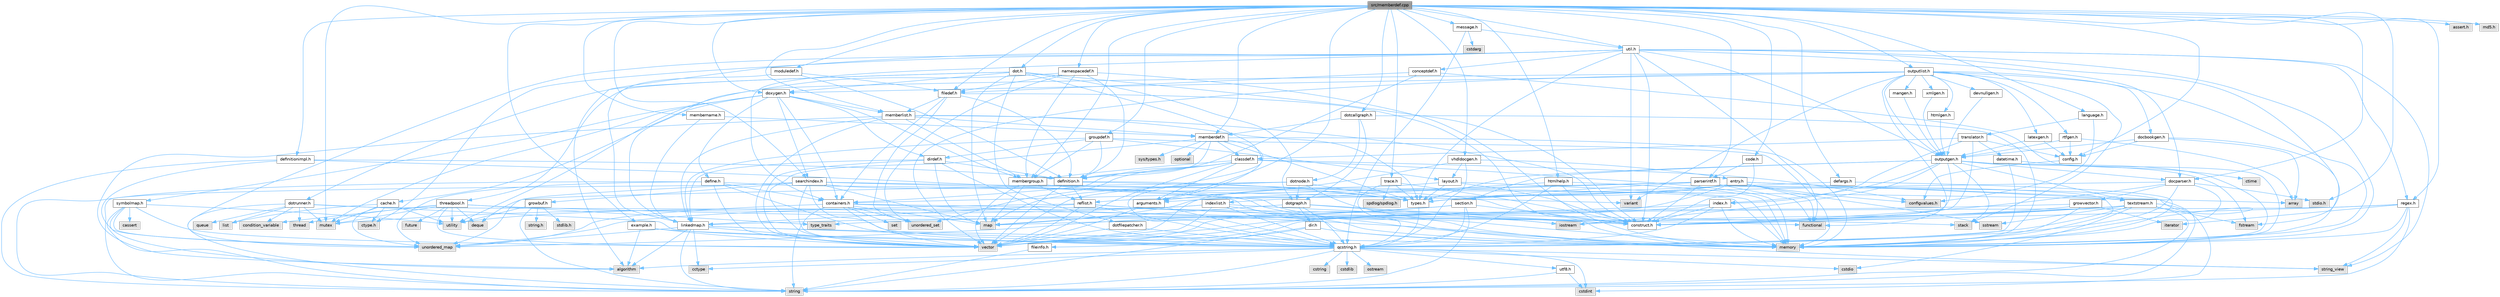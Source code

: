 digraph "src/memberdef.cpp"
{
 // INTERACTIVE_SVG=YES
 // LATEX_PDF_SIZE
  bgcolor="transparent";
  edge [fontname=Helvetica,fontsize=10,labelfontname=Helvetica,labelfontsize=10];
  node [fontname=Helvetica,fontsize=10,shape=box,height=0.2,width=0.4];
  Node1 [id="Node000001",label="src/memberdef.cpp",height=0.2,width=0.4,color="gray40", fillcolor="grey60", style="filled", fontcolor="black",tooltip=" "];
  Node1 -> Node2 [id="edge1_Node000001_Node000002",color="steelblue1",style="solid",tooltip=" "];
  Node2 [id="Node000002",label="stdio.h",height=0.2,width=0.4,color="grey60", fillcolor="#E0E0E0", style="filled",tooltip=" "];
  Node1 -> Node3 [id="edge2_Node000001_Node000003",color="steelblue1",style="solid",tooltip=" "];
  Node3 [id="Node000003",label="assert.h",height=0.2,width=0.4,color="grey60", fillcolor="#E0E0E0", style="filled",tooltip=" "];
  Node1 -> Node4 [id="edge3_Node000001_Node000004",color="steelblue1",style="solid",tooltip=" "];
  Node4 [id="Node000004",label="mutex",height=0.2,width=0.4,color="grey60", fillcolor="#E0E0E0", style="filled",tooltip=" "];
  Node1 -> Node5 [id="edge4_Node000001_Node000005",color="steelblue1",style="solid",tooltip=" "];
  Node5 [id="Node000005",label="md5.h",height=0.2,width=0.4,color="grey60", fillcolor="#E0E0E0", style="filled",tooltip=" "];
  Node1 -> Node6 [id="edge5_Node000001_Node000006",color="steelblue1",style="solid",tooltip=" "];
  Node6 [id="Node000006",label="memberdef.h",height=0.2,width=0.4,color="grey40", fillcolor="white", style="filled",URL="$d4/d46/memberdef_8h.html",tooltip=" "];
  Node6 -> Node7 [id="edge6_Node000006_Node000007",color="steelblue1",style="solid",tooltip=" "];
  Node7 [id="Node000007",label="vector",height=0.2,width=0.4,color="grey60", fillcolor="#E0E0E0", style="filled",tooltip=" "];
  Node6 -> Node8 [id="edge7_Node000006_Node000008",color="steelblue1",style="solid",tooltip=" "];
  Node8 [id="Node000008",label="memory",height=0.2,width=0.4,color="grey60", fillcolor="#E0E0E0", style="filled",tooltip=" "];
  Node6 -> Node9 [id="edge8_Node000006_Node000009",color="steelblue1",style="solid",tooltip=" "];
  Node9 [id="Node000009",label="optional",height=0.2,width=0.4,color="grey60", fillcolor="#E0E0E0", style="filled",tooltip=" "];
  Node6 -> Node10 [id="edge9_Node000006_Node000010",color="steelblue1",style="solid",tooltip=" "];
  Node10 [id="Node000010",label="sys/types.h",height=0.2,width=0.4,color="grey60", fillcolor="#E0E0E0", style="filled",tooltip=" "];
  Node6 -> Node11 [id="edge10_Node000006_Node000011",color="steelblue1",style="solid",tooltip=" "];
  Node11 [id="Node000011",label="types.h",height=0.2,width=0.4,color="grey40", fillcolor="white", style="filled",URL="$d9/d49/types_8h.html",tooltip="This file contains a number of basic enums and types."];
  Node11 -> Node12 [id="edge11_Node000011_Node000012",color="steelblue1",style="solid",tooltip=" "];
  Node12 [id="Node000012",label="qcstring.h",height=0.2,width=0.4,color="grey40", fillcolor="white", style="filled",URL="$d7/d5c/qcstring_8h.html",tooltip=" "];
  Node12 -> Node13 [id="edge12_Node000012_Node000013",color="steelblue1",style="solid",tooltip=" "];
  Node13 [id="Node000013",label="string",height=0.2,width=0.4,color="grey60", fillcolor="#E0E0E0", style="filled",tooltip=" "];
  Node12 -> Node14 [id="edge13_Node000012_Node000014",color="steelblue1",style="solid",tooltip=" "];
  Node14 [id="Node000014",label="string_view",height=0.2,width=0.4,color="grey60", fillcolor="#E0E0E0", style="filled",tooltip=" "];
  Node12 -> Node15 [id="edge14_Node000012_Node000015",color="steelblue1",style="solid",tooltip=" "];
  Node15 [id="Node000015",label="algorithm",height=0.2,width=0.4,color="grey60", fillcolor="#E0E0E0", style="filled",tooltip=" "];
  Node12 -> Node16 [id="edge15_Node000012_Node000016",color="steelblue1",style="solid",tooltip=" "];
  Node16 [id="Node000016",label="cctype",height=0.2,width=0.4,color="grey60", fillcolor="#E0E0E0", style="filled",tooltip=" "];
  Node12 -> Node17 [id="edge16_Node000012_Node000017",color="steelblue1",style="solid",tooltip=" "];
  Node17 [id="Node000017",label="cstring",height=0.2,width=0.4,color="grey60", fillcolor="#E0E0E0", style="filled",tooltip=" "];
  Node12 -> Node18 [id="edge17_Node000012_Node000018",color="steelblue1",style="solid",tooltip=" "];
  Node18 [id="Node000018",label="cstdio",height=0.2,width=0.4,color="grey60", fillcolor="#E0E0E0", style="filled",tooltip=" "];
  Node12 -> Node19 [id="edge18_Node000012_Node000019",color="steelblue1",style="solid",tooltip=" "];
  Node19 [id="Node000019",label="cstdlib",height=0.2,width=0.4,color="grey60", fillcolor="#E0E0E0", style="filled",tooltip=" "];
  Node12 -> Node20 [id="edge19_Node000012_Node000020",color="steelblue1",style="solid",tooltip=" "];
  Node20 [id="Node000020",label="cstdint",height=0.2,width=0.4,color="grey60", fillcolor="#E0E0E0", style="filled",tooltip=" "];
  Node12 -> Node21 [id="edge20_Node000012_Node000021",color="steelblue1",style="solid",tooltip=" "];
  Node21 [id="Node000021",label="ostream",height=0.2,width=0.4,color="grey60", fillcolor="#E0E0E0", style="filled",tooltip=" "];
  Node12 -> Node22 [id="edge21_Node000012_Node000022",color="steelblue1",style="solid",tooltip=" "];
  Node22 [id="Node000022",label="utf8.h",height=0.2,width=0.4,color="grey40", fillcolor="white", style="filled",URL="$db/d7c/utf8_8h.html",tooltip="Various UTF8 related helper functions."];
  Node22 -> Node20 [id="edge22_Node000022_Node000020",color="steelblue1",style="solid",tooltip=" "];
  Node22 -> Node13 [id="edge23_Node000022_Node000013",color="steelblue1",style="solid",tooltip=" "];
  Node6 -> Node23 [id="edge24_Node000006_Node000023",color="steelblue1",style="solid",tooltip=" "];
  Node23 [id="Node000023",label="definition.h",height=0.2,width=0.4,color="grey40", fillcolor="white", style="filled",URL="$df/da1/definition_8h.html",tooltip=" "];
  Node23 -> Node7 [id="edge25_Node000023_Node000007",color="steelblue1",style="solid",tooltip=" "];
  Node23 -> Node11 [id="edge26_Node000023_Node000011",color="steelblue1",style="solid",tooltip=" "];
  Node23 -> Node24 [id="edge27_Node000023_Node000024",color="steelblue1",style="solid",tooltip=" "];
  Node24 [id="Node000024",label="reflist.h",height=0.2,width=0.4,color="grey40", fillcolor="white", style="filled",URL="$d1/d02/reflist_8h.html",tooltip=" "];
  Node24 -> Node7 [id="edge28_Node000024_Node000007",color="steelblue1",style="solid",tooltip=" "];
  Node24 -> Node25 [id="edge29_Node000024_Node000025",color="steelblue1",style="solid",tooltip=" "];
  Node25 [id="Node000025",label="unordered_map",height=0.2,width=0.4,color="grey60", fillcolor="#E0E0E0", style="filled",tooltip=" "];
  Node24 -> Node8 [id="edge30_Node000024_Node000008",color="steelblue1",style="solid",tooltip=" "];
  Node24 -> Node12 [id="edge31_Node000024_Node000012",color="steelblue1",style="solid",tooltip=" "];
  Node24 -> Node26 [id="edge32_Node000024_Node000026",color="steelblue1",style="solid",tooltip=" "];
  Node26 [id="Node000026",label="linkedmap.h",height=0.2,width=0.4,color="grey40", fillcolor="white", style="filled",URL="$da/de1/linkedmap_8h.html",tooltip=" "];
  Node26 -> Node25 [id="edge33_Node000026_Node000025",color="steelblue1",style="solid",tooltip=" "];
  Node26 -> Node7 [id="edge34_Node000026_Node000007",color="steelblue1",style="solid",tooltip=" "];
  Node26 -> Node8 [id="edge35_Node000026_Node000008",color="steelblue1",style="solid",tooltip=" "];
  Node26 -> Node13 [id="edge36_Node000026_Node000013",color="steelblue1",style="solid",tooltip=" "];
  Node26 -> Node15 [id="edge37_Node000026_Node000015",color="steelblue1",style="solid",tooltip=" "];
  Node26 -> Node16 [id="edge38_Node000026_Node000016",color="steelblue1",style="solid",tooltip=" "];
  Node26 -> Node12 [id="edge39_Node000026_Node000012",color="steelblue1",style="solid",tooltip=" "];
  Node24 -> Node27 [id="edge40_Node000024_Node000027",color="steelblue1",style="solid",tooltip=" "];
  Node27 [id="Node000027",label="construct.h",height=0.2,width=0.4,color="grey40", fillcolor="white", style="filled",URL="$d7/dfc/construct_8h.html",tooltip=" "];
  Node23 -> Node27 [id="edge41_Node000023_Node000027",color="steelblue1",style="solid",tooltip=" "];
  Node6 -> Node28 [id="edge42_Node000006_Node000028",color="steelblue1",style="solid",tooltip=" "];
  Node28 [id="Node000028",label="arguments.h",height=0.2,width=0.4,color="grey40", fillcolor="white", style="filled",URL="$df/d9b/arguments_8h.html",tooltip=" "];
  Node28 -> Node7 [id="edge43_Node000028_Node000007",color="steelblue1",style="solid",tooltip=" "];
  Node28 -> Node12 [id="edge44_Node000028_Node000012",color="steelblue1",style="solid",tooltip=" "];
  Node6 -> Node29 [id="edge45_Node000006_Node000029",color="steelblue1",style="solid",tooltip=" "];
  Node29 [id="Node000029",label="classdef.h",height=0.2,width=0.4,color="grey40", fillcolor="white", style="filled",URL="$d1/da6/classdef_8h.html",tooltip=" "];
  Node29 -> Node8 [id="edge46_Node000029_Node000008",color="steelblue1",style="solid",tooltip=" "];
  Node29 -> Node7 [id="edge47_Node000029_Node000007",color="steelblue1",style="solid",tooltip=" "];
  Node29 -> Node30 [id="edge48_Node000029_Node000030",color="steelblue1",style="solid",tooltip=" "];
  Node30 [id="Node000030",label="unordered_set",height=0.2,width=0.4,color="grey60", fillcolor="#E0E0E0", style="filled",tooltip=" "];
  Node29 -> Node31 [id="edge49_Node000029_Node000031",color="steelblue1",style="solid",tooltip=" "];
  Node31 [id="Node000031",label="containers.h",height=0.2,width=0.4,color="grey40", fillcolor="white", style="filled",URL="$d5/d75/containers_8h.html",tooltip=" "];
  Node31 -> Node7 [id="edge50_Node000031_Node000007",color="steelblue1",style="solid",tooltip=" "];
  Node31 -> Node13 [id="edge51_Node000031_Node000013",color="steelblue1",style="solid",tooltip=" "];
  Node31 -> Node14 [id="edge52_Node000031_Node000014",color="steelblue1",style="solid",tooltip=" "];
  Node31 -> Node32 [id="edge53_Node000031_Node000032",color="steelblue1",style="solid",tooltip=" "];
  Node32 [id="Node000032",label="set",height=0.2,width=0.4,color="grey60", fillcolor="#E0E0E0", style="filled",tooltip=" "];
  Node31 -> Node33 [id="edge54_Node000031_Node000033",color="steelblue1",style="solid",tooltip=" "];
  Node33 [id="Node000033",label="map",height=0.2,width=0.4,color="grey60", fillcolor="#E0E0E0", style="filled",tooltip=" "];
  Node31 -> Node30 [id="edge55_Node000031_Node000030",color="steelblue1",style="solid",tooltip=" "];
  Node31 -> Node25 [id="edge56_Node000031_Node000025",color="steelblue1",style="solid",tooltip=" "];
  Node31 -> Node34 [id="edge57_Node000031_Node000034",color="steelblue1",style="solid",tooltip=" "];
  Node34 [id="Node000034",label="stack",height=0.2,width=0.4,color="grey60", fillcolor="#E0E0E0", style="filled",tooltip=" "];
  Node29 -> Node23 [id="edge58_Node000029_Node000023",color="steelblue1",style="solid",tooltip=" "];
  Node29 -> Node28 [id="edge59_Node000029_Node000028",color="steelblue1",style="solid",tooltip=" "];
  Node29 -> Node35 [id="edge60_Node000029_Node000035",color="steelblue1",style="solid",tooltip=" "];
  Node35 [id="Node000035",label="membergroup.h",height=0.2,width=0.4,color="grey40", fillcolor="white", style="filled",URL="$d9/d11/membergroup_8h.html",tooltip=" "];
  Node35 -> Node7 [id="edge61_Node000035_Node000007",color="steelblue1",style="solid",tooltip=" "];
  Node35 -> Node33 [id="edge62_Node000035_Node000033",color="steelblue1",style="solid",tooltip=" "];
  Node35 -> Node8 [id="edge63_Node000035_Node000008",color="steelblue1",style="solid",tooltip=" "];
  Node35 -> Node11 [id="edge64_Node000035_Node000011",color="steelblue1",style="solid",tooltip=" "];
  Node35 -> Node24 [id="edge65_Node000035_Node000024",color="steelblue1",style="solid",tooltip=" "];
  Node29 -> Node36 [id="edge66_Node000029_Node000036",color="steelblue1",style="solid",tooltip=" "];
  Node36 [id="Node000036",label="configvalues.h",height=0.2,width=0.4,color="grey60", fillcolor="#E0E0E0", style="filled",tooltip=" "];
  Node1 -> Node37 [id="edge67_Node000001_Node000037",color="steelblue1",style="solid",tooltip=" "];
  Node37 [id="Node000037",label="membername.h",height=0.2,width=0.4,color="grey40", fillcolor="white", style="filled",URL="$d7/dfc/membername_8h.html",tooltip=" "];
  Node37 -> Node6 [id="edge68_Node000037_Node000006",color="steelblue1",style="solid",tooltip=" "];
  Node37 -> Node26 [id="edge69_Node000037_Node000026",color="steelblue1",style="solid",tooltip=" "];
  Node1 -> Node38 [id="edge70_Node000001_Node000038",color="steelblue1",style="solid",tooltip=" "];
  Node38 [id="Node000038",label="doxygen.h",height=0.2,width=0.4,color="grey40", fillcolor="white", style="filled",URL="$d1/da1/doxygen_8h.html",tooltip=" "];
  Node38 -> Node4 [id="edge71_Node000038_Node000004",color="steelblue1",style="solid",tooltip=" "];
  Node38 -> Node31 [id="edge72_Node000038_Node000031",color="steelblue1",style="solid",tooltip=" "];
  Node38 -> Node35 [id="edge73_Node000038_Node000035",color="steelblue1",style="solid",tooltip=" "];
  Node38 -> Node39 [id="edge74_Node000038_Node000039",color="steelblue1",style="solid",tooltip=" "];
  Node39 [id="Node000039",label="dirdef.h",height=0.2,width=0.4,color="grey40", fillcolor="white", style="filled",URL="$d6/d15/dirdef_8h.html",tooltip=" "];
  Node39 -> Node7 [id="edge75_Node000039_Node000007",color="steelblue1",style="solid",tooltip=" "];
  Node39 -> Node33 [id="edge76_Node000039_Node000033",color="steelblue1",style="solid",tooltip=" "];
  Node39 -> Node12 [id="edge77_Node000039_Node000012",color="steelblue1",style="solid",tooltip=" "];
  Node39 -> Node26 [id="edge78_Node000039_Node000026",color="steelblue1",style="solid",tooltip=" "];
  Node39 -> Node23 [id="edge79_Node000039_Node000023",color="steelblue1",style="solid",tooltip=" "];
  Node38 -> Node40 [id="edge80_Node000038_Node000040",color="steelblue1",style="solid",tooltip=" "];
  Node40 [id="Node000040",label="memberlist.h",height=0.2,width=0.4,color="grey40", fillcolor="white", style="filled",URL="$dd/d78/memberlist_8h.html",tooltip=" "];
  Node40 -> Node7 [id="edge81_Node000040_Node000007",color="steelblue1",style="solid",tooltip=" "];
  Node40 -> Node15 [id="edge82_Node000040_Node000015",color="steelblue1",style="solid",tooltip=" "];
  Node40 -> Node6 [id="edge83_Node000040_Node000006",color="steelblue1",style="solid",tooltip=" "];
  Node40 -> Node26 [id="edge84_Node000040_Node000026",color="steelblue1",style="solid",tooltip=" "];
  Node40 -> Node11 [id="edge85_Node000040_Node000011",color="steelblue1",style="solid",tooltip=" "];
  Node40 -> Node35 [id="edge86_Node000040_Node000035",color="steelblue1",style="solid",tooltip=" "];
  Node40 -> Node27 [id="edge87_Node000040_Node000027",color="steelblue1",style="solid",tooltip=" "];
  Node38 -> Node41 [id="edge88_Node000038_Node000041",color="steelblue1",style="solid",tooltip=" "];
  Node41 [id="Node000041",label="define.h",height=0.2,width=0.4,color="grey40", fillcolor="white", style="filled",URL="$df/d67/define_8h.html",tooltip=" "];
  Node41 -> Node7 [id="edge89_Node000041_Node000007",color="steelblue1",style="solid",tooltip=" "];
  Node41 -> Node8 [id="edge90_Node000041_Node000008",color="steelblue1",style="solid",tooltip=" "];
  Node41 -> Node13 [id="edge91_Node000041_Node000013",color="steelblue1",style="solid",tooltip=" "];
  Node41 -> Node25 [id="edge92_Node000041_Node000025",color="steelblue1",style="solid",tooltip=" "];
  Node41 -> Node12 [id="edge93_Node000041_Node000012",color="steelblue1",style="solid",tooltip=" "];
  Node41 -> Node31 [id="edge94_Node000041_Node000031",color="steelblue1",style="solid",tooltip=" "];
  Node38 -> Node42 [id="edge95_Node000038_Node000042",color="steelblue1",style="solid",tooltip=" "];
  Node42 [id="Node000042",label="cache.h",height=0.2,width=0.4,color="grey40", fillcolor="white", style="filled",URL="$d3/d26/cache_8h.html",tooltip=" "];
  Node42 -> Node43 [id="edge96_Node000042_Node000043",color="steelblue1",style="solid",tooltip=" "];
  Node43 [id="Node000043",label="list",height=0.2,width=0.4,color="grey60", fillcolor="#E0E0E0", style="filled",tooltip=" "];
  Node42 -> Node25 [id="edge97_Node000042_Node000025",color="steelblue1",style="solid",tooltip=" "];
  Node42 -> Node4 [id="edge98_Node000042_Node000004",color="steelblue1",style="solid",tooltip=" "];
  Node42 -> Node44 [id="edge99_Node000042_Node000044",color="steelblue1",style="solid",tooltip=" "];
  Node44 [id="Node000044",label="utility",height=0.2,width=0.4,color="grey60", fillcolor="#E0E0E0", style="filled",tooltip=" "];
  Node42 -> Node45 [id="edge100_Node000042_Node000045",color="steelblue1",style="solid",tooltip=" "];
  Node45 [id="Node000045",label="ctype.h",height=0.2,width=0.4,color="grey60", fillcolor="#E0E0E0", style="filled",tooltip=" "];
  Node38 -> Node46 [id="edge101_Node000038_Node000046",color="steelblue1",style="solid",tooltip=" "];
  Node46 [id="Node000046",label="symbolmap.h",height=0.2,width=0.4,color="grey40", fillcolor="white", style="filled",URL="$d7/ddd/symbolmap_8h.html",tooltip=" "];
  Node46 -> Node15 [id="edge102_Node000046_Node000015",color="steelblue1",style="solid",tooltip=" "];
  Node46 -> Node25 [id="edge103_Node000046_Node000025",color="steelblue1",style="solid",tooltip=" "];
  Node46 -> Node7 [id="edge104_Node000046_Node000007",color="steelblue1",style="solid",tooltip=" "];
  Node46 -> Node13 [id="edge105_Node000046_Node000013",color="steelblue1",style="solid",tooltip=" "];
  Node46 -> Node44 [id="edge106_Node000046_Node000044",color="steelblue1",style="solid",tooltip=" "];
  Node46 -> Node47 [id="edge107_Node000046_Node000047",color="steelblue1",style="solid",tooltip=" "];
  Node47 [id="Node000047",label="cassert",height=0.2,width=0.4,color="grey60", fillcolor="#E0E0E0", style="filled",tooltip=" "];
  Node38 -> Node48 [id="edge108_Node000038_Node000048",color="steelblue1",style="solid",tooltip=" "];
  Node48 [id="Node000048",label="searchindex.h",height=0.2,width=0.4,color="grey40", fillcolor="white", style="filled",URL="$de/d07/searchindex_8h.html",tooltip="Web server based search engine."];
  Node48 -> Node8 [id="edge109_Node000048_Node000008",color="steelblue1",style="solid",tooltip=" "];
  Node48 -> Node7 [id="edge110_Node000048_Node000007",color="steelblue1",style="solid",tooltip=" "];
  Node48 -> Node33 [id="edge111_Node000048_Node000033",color="steelblue1",style="solid",tooltip=" "];
  Node48 -> Node25 [id="edge112_Node000048_Node000025",color="steelblue1",style="solid",tooltip=" "];
  Node48 -> Node13 [id="edge113_Node000048_Node000013",color="steelblue1",style="solid",tooltip=" "];
  Node48 -> Node49 [id="edge114_Node000048_Node000049",color="steelblue1",style="solid",tooltip=" "];
  Node49 [id="Node000049",label="array",height=0.2,width=0.4,color="grey60", fillcolor="#E0E0E0", style="filled",tooltip=" "];
  Node48 -> Node50 [id="edge115_Node000048_Node000050",color="steelblue1",style="solid",tooltip=" "];
  Node50 [id="Node000050",label="variant",height=0.2,width=0.4,color="grey60", fillcolor="#E0E0E0", style="filled",tooltip=" "];
  Node48 -> Node12 [id="edge116_Node000048_Node000012",color="steelblue1",style="solid",tooltip=" "];
  Node48 -> Node51 [id="edge117_Node000048_Node000051",color="steelblue1",style="solid",tooltip=" "];
  Node51 [id="Node000051",label="growbuf.h",height=0.2,width=0.4,color="grey40", fillcolor="white", style="filled",URL="$dd/d72/growbuf_8h.html",tooltip=" "];
  Node51 -> Node44 [id="edge118_Node000051_Node000044",color="steelblue1",style="solid",tooltip=" "];
  Node51 -> Node52 [id="edge119_Node000051_Node000052",color="steelblue1",style="solid",tooltip=" "];
  Node52 [id="Node000052",label="stdlib.h",height=0.2,width=0.4,color="grey60", fillcolor="#E0E0E0", style="filled",tooltip=" "];
  Node51 -> Node53 [id="edge120_Node000051_Node000053",color="steelblue1",style="solid",tooltip=" "];
  Node53 [id="Node000053",label="string.h",height=0.2,width=0.4,color="grey60", fillcolor="#E0E0E0", style="filled",tooltip=" "];
  Node51 -> Node13 [id="edge121_Node000051_Node000013",color="steelblue1",style="solid",tooltip=" "];
  Node1 -> Node54 [id="edge122_Node000001_Node000054",color="steelblue1",style="solid",tooltip=" "];
  Node54 [id="Node000054",label="util.h",height=0.2,width=0.4,color="grey40", fillcolor="white", style="filled",URL="$d8/d3c/util_8h.html",tooltip="A bunch of utility functions."];
  Node54 -> Node8 [id="edge123_Node000054_Node000008",color="steelblue1",style="solid",tooltip=" "];
  Node54 -> Node25 [id="edge124_Node000054_Node000025",color="steelblue1",style="solid",tooltip=" "];
  Node54 -> Node15 [id="edge125_Node000054_Node000015",color="steelblue1",style="solid",tooltip=" "];
  Node54 -> Node55 [id="edge126_Node000054_Node000055",color="steelblue1",style="solid",tooltip=" "];
  Node55 [id="Node000055",label="functional",height=0.2,width=0.4,color="grey60", fillcolor="#E0E0E0", style="filled",tooltip=" "];
  Node54 -> Node56 [id="edge127_Node000054_Node000056",color="steelblue1",style="solid",tooltip=" "];
  Node56 [id="Node000056",label="fstream",height=0.2,width=0.4,color="grey60", fillcolor="#E0E0E0", style="filled",tooltip=" "];
  Node54 -> Node50 [id="edge128_Node000054_Node000050",color="steelblue1",style="solid",tooltip=" "];
  Node54 -> Node14 [id="edge129_Node000054_Node000014",color="steelblue1",style="solid",tooltip=" "];
  Node54 -> Node45 [id="edge130_Node000054_Node000045",color="steelblue1",style="solid",tooltip=" "];
  Node54 -> Node11 [id="edge131_Node000054_Node000011",color="steelblue1",style="solid",tooltip=" "];
  Node54 -> Node57 [id="edge132_Node000054_Node000057",color="steelblue1",style="solid",tooltip=" "];
  Node57 [id="Node000057",label="docparser.h",height=0.2,width=0.4,color="grey40", fillcolor="white", style="filled",URL="$de/d9c/docparser_8h.html",tooltip=" "];
  Node57 -> Node2 [id="edge133_Node000057_Node000002",color="steelblue1",style="solid",tooltip=" "];
  Node57 -> Node8 [id="edge134_Node000057_Node000008",color="steelblue1",style="solid",tooltip=" "];
  Node57 -> Node12 [id="edge135_Node000057_Node000012",color="steelblue1",style="solid",tooltip=" "];
  Node57 -> Node58 [id="edge136_Node000057_Node000058",color="steelblue1",style="solid",tooltip=" "];
  Node58 [id="Node000058",label="growvector.h",height=0.2,width=0.4,color="grey40", fillcolor="white", style="filled",URL="$d7/d50/growvector_8h.html",tooltip=" "];
  Node58 -> Node7 [id="edge137_Node000058_Node000007",color="steelblue1",style="solid",tooltip=" "];
  Node58 -> Node8 [id="edge138_Node000058_Node000008",color="steelblue1",style="solid",tooltip=" "];
  Node58 -> Node59 [id="edge139_Node000058_Node000059",color="steelblue1",style="solid",tooltip=" "];
  Node59 [id="Node000059",label="iterator",height=0.2,width=0.4,color="grey60", fillcolor="#E0E0E0", style="filled",tooltip=" "];
  Node58 -> Node27 [id="edge140_Node000058_Node000027",color="steelblue1",style="solid",tooltip=" "];
  Node57 -> Node27 [id="edge141_Node000057_Node000027",color="steelblue1",style="solid",tooltip=" "];
  Node57 -> Node11 [id="edge142_Node000057_Node000011",color="steelblue1",style="solid",tooltip=" "];
  Node54 -> Node31 [id="edge143_Node000054_Node000031",color="steelblue1",style="solid",tooltip=" "];
  Node54 -> Node60 [id="edge144_Node000054_Node000060",color="steelblue1",style="solid",tooltip=" "];
  Node60 [id="Node000060",label="outputgen.h",height=0.2,width=0.4,color="grey40", fillcolor="white", style="filled",URL="$df/d06/outputgen_8h.html",tooltip=" "];
  Node60 -> Node8 [id="edge145_Node000060_Node000008",color="steelblue1",style="solid",tooltip=" "];
  Node60 -> Node34 [id="edge146_Node000060_Node000034",color="steelblue1",style="solid",tooltip=" "];
  Node60 -> Node61 [id="edge147_Node000060_Node000061",color="steelblue1",style="solid",tooltip=" "];
  Node61 [id="Node000061",label="iostream",height=0.2,width=0.4,color="grey60", fillcolor="#E0E0E0", style="filled",tooltip=" "];
  Node60 -> Node56 [id="edge148_Node000060_Node000056",color="steelblue1",style="solid",tooltip=" "];
  Node60 -> Node11 [id="edge149_Node000060_Node000011",color="steelblue1",style="solid",tooltip=" "];
  Node60 -> Node62 [id="edge150_Node000060_Node000062",color="steelblue1",style="solid",tooltip=" "];
  Node62 [id="Node000062",label="index.h",height=0.2,width=0.4,color="grey40", fillcolor="white", style="filled",URL="$d1/db5/index_8h.html",tooltip=" "];
  Node62 -> Node8 [id="edge151_Node000062_Node000008",color="steelblue1",style="solid",tooltip=" "];
  Node62 -> Node7 [id="edge152_Node000062_Node000007",color="steelblue1",style="solid",tooltip=" "];
  Node62 -> Node33 [id="edge153_Node000062_Node000033",color="steelblue1",style="solid",tooltip=" "];
  Node62 -> Node12 [id="edge154_Node000062_Node000012",color="steelblue1",style="solid",tooltip=" "];
  Node62 -> Node27 [id="edge155_Node000062_Node000027",color="steelblue1",style="solid",tooltip=" "];
  Node60 -> Node63 [id="edge156_Node000060_Node000063",color="steelblue1",style="solid",tooltip=" "];
  Node63 [id="Node000063",label="section.h",height=0.2,width=0.4,color="grey40", fillcolor="white", style="filled",URL="$d1/d2a/section_8h.html",tooltip=" "];
  Node63 -> Node13 [id="edge157_Node000063_Node000013",color="steelblue1",style="solid",tooltip=" "];
  Node63 -> Node25 [id="edge158_Node000063_Node000025",color="steelblue1",style="solid",tooltip=" "];
  Node63 -> Node12 [id="edge159_Node000063_Node000012",color="steelblue1",style="solid",tooltip=" "];
  Node63 -> Node26 [id="edge160_Node000063_Node000026",color="steelblue1",style="solid",tooltip=" "];
  Node63 -> Node27 [id="edge161_Node000063_Node000027",color="steelblue1",style="solid",tooltip=" "];
  Node60 -> Node64 [id="edge162_Node000060_Node000064",color="steelblue1",style="solid",tooltip=" "];
  Node64 [id="Node000064",label="textstream.h",height=0.2,width=0.4,color="grey40", fillcolor="white", style="filled",URL="$d4/d7d/textstream_8h.html",tooltip=" "];
  Node64 -> Node13 [id="edge163_Node000064_Node000013",color="steelblue1",style="solid",tooltip=" "];
  Node64 -> Node61 [id="edge164_Node000064_Node000061",color="steelblue1",style="solid",tooltip=" "];
  Node64 -> Node65 [id="edge165_Node000064_Node000065",color="steelblue1",style="solid",tooltip=" "];
  Node65 [id="Node000065",label="sstream",height=0.2,width=0.4,color="grey60", fillcolor="#E0E0E0", style="filled",tooltip=" "];
  Node64 -> Node20 [id="edge166_Node000064_Node000020",color="steelblue1",style="solid",tooltip=" "];
  Node64 -> Node18 [id="edge167_Node000064_Node000018",color="steelblue1",style="solid",tooltip=" "];
  Node64 -> Node56 [id="edge168_Node000064_Node000056",color="steelblue1",style="solid",tooltip=" "];
  Node64 -> Node66 [id="edge169_Node000064_Node000066",color="steelblue1",style="solid",tooltip=" "];
  Node66 [id="Node000066",label="type_traits",height=0.2,width=0.4,color="grey60", fillcolor="#E0E0E0", style="filled",tooltip=" "];
  Node64 -> Node12 [id="edge170_Node000064_Node000012",color="steelblue1",style="solid",tooltip=" "];
  Node64 -> Node27 [id="edge171_Node000064_Node000027",color="steelblue1",style="solid",tooltip=" "];
  Node60 -> Node57 [id="edge172_Node000060_Node000057",color="steelblue1",style="solid",tooltip=" "];
  Node60 -> Node27 [id="edge173_Node000060_Node000027",color="steelblue1",style="solid",tooltip=" "];
  Node54 -> Node67 [id="edge174_Node000054_Node000067",color="steelblue1",style="solid",tooltip=" "];
  Node67 [id="Node000067",label="regex.h",height=0.2,width=0.4,color="grey40", fillcolor="white", style="filled",URL="$d1/d21/regex_8h.html",tooltip=" "];
  Node67 -> Node8 [id="edge175_Node000067_Node000008",color="steelblue1",style="solid",tooltip=" "];
  Node67 -> Node13 [id="edge176_Node000067_Node000013",color="steelblue1",style="solid",tooltip=" "];
  Node67 -> Node14 [id="edge177_Node000067_Node000014",color="steelblue1",style="solid",tooltip=" "];
  Node67 -> Node7 [id="edge178_Node000067_Node000007",color="steelblue1",style="solid",tooltip=" "];
  Node67 -> Node59 [id="edge179_Node000067_Node000059",color="steelblue1",style="solid",tooltip=" "];
  Node67 -> Node27 [id="edge180_Node000067_Node000027",color="steelblue1",style="solid",tooltip=" "];
  Node54 -> Node68 [id="edge181_Node000054_Node000068",color="steelblue1",style="solid",tooltip=" "];
  Node68 [id="Node000068",label="conceptdef.h",height=0.2,width=0.4,color="grey40", fillcolor="white", style="filled",URL="$da/df1/conceptdef_8h.html",tooltip=" "];
  Node68 -> Node8 [id="edge182_Node000068_Node000008",color="steelblue1",style="solid",tooltip=" "];
  Node68 -> Node23 [id="edge183_Node000068_Node000023",color="steelblue1",style="solid",tooltip=" "];
  Node68 -> Node69 [id="edge184_Node000068_Node000069",color="steelblue1",style="solid",tooltip=" "];
  Node69 [id="Node000069",label="filedef.h",height=0.2,width=0.4,color="grey40", fillcolor="white", style="filled",URL="$d4/d3a/filedef_8h.html",tooltip=" "];
  Node69 -> Node8 [id="edge185_Node000069_Node000008",color="steelblue1",style="solid",tooltip=" "];
  Node69 -> Node30 [id="edge186_Node000069_Node000030",color="steelblue1",style="solid",tooltip=" "];
  Node69 -> Node23 [id="edge187_Node000069_Node000023",color="steelblue1",style="solid",tooltip=" "];
  Node69 -> Node40 [id="edge188_Node000069_Node000040",color="steelblue1",style="solid",tooltip=" "];
  Node69 -> Node31 [id="edge189_Node000069_Node000031",color="steelblue1",style="solid",tooltip=" "];
  Node54 -> Node27 [id="edge190_Node000054_Node000027",color="steelblue1",style="solid",tooltip=" "];
  Node1 -> Node70 [id="edge191_Node000001_Node000070",color="steelblue1",style="solid",tooltip=" "];
  Node70 [id="Node000070",label="code.h",height=0.2,width=0.4,color="grey40", fillcolor="white", style="filled",URL="$dd/dd8/code_8h.html",tooltip=" "];
  Node70 -> Node71 [id="edge192_Node000070_Node000071",color="steelblue1",style="solid",tooltip=" "];
  Node71 [id="Node000071",label="parserintf.h",height=0.2,width=0.4,color="grey40", fillcolor="white", style="filled",URL="$da/d55/parserintf_8h.html",tooltip=" "];
  Node71 -> Node55 [id="edge193_Node000071_Node000055",color="steelblue1",style="solid",tooltip=" "];
  Node71 -> Node8 [id="edge194_Node000071_Node000008",color="steelblue1",style="solid",tooltip=" "];
  Node71 -> Node33 [id="edge195_Node000071_Node000033",color="steelblue1",style="solid",tooltip=" "];
  Node71 -> Node13 [id="edge196_Node000071_Node000013",color="steelblue1",style="solid",tooltip=" "];
  Node71 -> Node11 [id="edge197_Node000071_Node000011",color="steelblue1",style="solid",tooltip=" "];
  Node71 -> Node31 [id="edge198_Node000071_Node000031",color="steelblue1",style="solid",tooltip=" "];
  Node71 -> Node27 [id="edge199_Node000071_Node000027",color="steelblue1",style="solid",tooltip=" "];
  Node70 -> Node27 [id="edge200_Node000070_Node000027",color="steelblue1",style="solid",tooltip=" "];
  Node1 -> Node72 [id="edge201_Node000001_Node000072",color="steelblue1",style="solid",tooltip=" "];
  Node72 [id="Node000072",label="message.h",height=0.2,width=0.4,color="grey40", fillcolor="white", style="filled",URL="$d2/d0d/message_8h.html",tooltip=" "];
  Node72 -> Node73 [id="edge202_Node000072_Node000073",color="steelblue1",style="solid",tooltip=" "];
  Node73 [id="Node000073",label="cstdarg",height=0.2,width=0.4,color="grey60", fillcolor="#E0E0E0", style="filled",tooltip=" "];
  Node72 -> Node12 [id="edge203_Node000072_Node000012",color="steelblue1",style="solid",tooltip=" "];
  Node72 -> Node54 [id="edge204_Node000072_Node000054",color="steelblue1",style="solid",tooltip=" "];
  Node1 -> Node74 [id="edge205_Node000001_Node000074",color="steelblue1",style="solid",tooltip=" "];
  Node74 [id="Node000074",label="htmlhelp.h",height=0.2,width=0.4,color="grey40", fillcolor="white", style="filled",URL="$d8/dc3/htmlhelp_8h.html",tooltip=" "];
  Node74 -> Node8 [id="edge206_Node000074_Node000008",color="steelblue1",style="solid",tooltip=" "];
  Node74 -> Node12 [id="edge207_Node000074_Node000012",color="steelblue1",style="solid",tooltip=" "];
  Node74 -> Node27 [id="edge208_Node000074_Node000027",color="steelblue1",style="solid",tooltip=" "];
  Node74 -> Node75 [id="edge209_Node000074_Node000075",color="steelblue1",style="solid",tooltip=" "];
  Node75 [id="Node000075",label="indexlist.h",height=0.2,width=0.4,color="grey40", fillcolor="white", style="filled",URL="$d5/d61/indexlist_8h.html",tooltip=" "];
  Node75 -> Node44 [id="edge210_Node000075_Node000044",color="steelblue1",style="solid",tooltip=" "];
  Node75 -> Node7 [id="edge211_Node000075_Node000007",color="steelblue1",style="solid",tooltip=" "];
  Node75 -> Node8 [id="edge212_Node000075_Node000008",color="steelblue1",style="solid",tooltip=" "];
  Node75 -> Node4 [id="edge213_Node000075_Node000004",color="steelblue1",style="solid",tooltip=" "];
  Node75 -> Node12 [id="edge214_Node000075_Node000012",color="steelblue1",style="solid",tooltip=" "];
  Node75 -> Node27 [id="edge215_Node000075_Node000027",color="steelblue1",style="solid",tooltip=" "];
  Node1 -> Node76 [id="edge216_Node000001_Node000076",color="steelblue1",style="solid",tooltip=" "];
  Node76 [id="Node000076",label="language.h",height=0.2,width=0.4,color="grey40", fillcolor="white", style="filled",URL="$d8/dce/language_8h.html",tooltip=" "];
  Node76 -> Node77 [id="edge217_Node000076_Node000077",color="steelblue1",style="solid",tooltip=" "];
  Node77 [id="Node000077",label="translator.h",height=0.2,width=0.4,color="grey40", fillcolor="white", style="filled",URL="$d9/df1/translator_8h.html",tooltip=" "];
  Node77 -> Node29 [id="edge218_Node000077_Node000029",color="steelblue1",style="solid",tooltip=" "];
  Node77 -> Node78 [id="edge219_Node000077_Node000078",color="steelblue1",style="solid",tooltip=" "];
  Node78 [id="Node000078",label="config.h",height=0.2,width=0.4,color="grey40", fillcolor="white", style="filled",URL="$db/d16/config_8h.html",tooltip=" "];
  Node78 -> Node36 [id="edge220_Node000078_Node000036",color="steelblue1",style="solid",tooltip=" "];
  Node77 -> Node79 [id="edge221_Node000077_Node000079",color="steelblue1",style="solid",tooltip=" "];
  Node79 [id="Node000079",label="datetime.h",height=0.2,width=0.4,color="grey40", fillcolor="white", style="filled",URL="$de/d1b/datetime_8h.html",tooltip=" "];
  Node79 -> Node80 [id="edge222_Node000079_Node000080",color="steelblue1",style="solid",tooltip=" "];
  Node80 [id="Node000080",label="ctime",height=0.2,width=0.4,color="grey60", fillcolor="#E0E0E0", style="filled",tooltip=" "];
  Node79 -> Node12 [id="edge223_Node000079_Node000012",color="steelblue1",style="solid",tooltip=" "];
  Node77 -> Node62 [id="edge224_Node000077_Node000062",color="steelblue1",style="solid",tooltip=" "];
  Node77 -> Node27 [id="edge225_Node000077_Node000027",color="steelblue1",style="solid",tooltip=" "];
  Node76 -> Node36 [id="edge226_Node000076_Node000036",color="steelblue1",style="solid",tooltip=" "];
  Node1 -> Node81 [id="edge227_Node000001_Node000081",color="steelblue1",style="solid",tooltip=" "];
  Node81 [id="Node000081",label="outputlist.h",height=0.2,width=0.4,color="grey40", fillcolor="white", style="filled",URL="$d2/db9/outputlist_8h.html",tooltip=" "];
  Node81 -> Node44 [id="edge228_Node000081_Node000044",color="steelblue1",style="solid",tooltip=" "];
  Node81 -> Node7 [id="edge229_Node000081_Node000007",color="steelblue1",style="solid",tooltip=" "];
  Node81 -> Node8 [id="edge230_Node000081_Node000008",color="steelblue1",style="solid",tooltip=" "];
  Node81 -> Node50 [id="edge231_Node000081_Node000050",color="steelblue1",style="solid",tooltip=" "];
  Node81 -> Node34 [id="edge232_Node000081_Node000034",color="steelblue1",style="solid",tooltip=" "];
  Node81 -> Node55 [id="edge233_Node000081_Node000055",color="steelblue1",style="solid",tooltip=" "];
  Node81 -> Node60 [id="edge234_Node000081_Node000060",color="steelblue1",style="solid",tooltip=" "];
  Node81 -> Node38 [id="edge235_Node000081_Node000038",color="steelblue1",style="solid",tooltip=" "];
  Node81 -> Node82 [id="edge236_Node000081_Node000082",color="steelblue1",style="solid",tooltip=" "];
  Node82 [id="Node000082",label="htmlgen.h",height=0.2,width=0.4,color="grey40", fillcolor="white", style="filled",URL="$d8/d56/htmlgen_8h.html",tooltip=" "];
  Node82 -> Node60 [id="edge237_Node000082_Node000060",color="steelblue1",style="solid",tooltip=" "];
  Node81 -> Node83 [id="edge238_Node000081_Node000083",color="steelblue1",style="solid",tooltip=" "];
  Node83 [id="Node000083",label="latexgen.h",height=0.2,width=0.4,color="grey40", fillcolor="white", style="filled",URL="$d6/d9c/latexgen_8h.html",tooltip=" "];
  Node83 -> Node78 [id="edge239_Node000083_Node000078",color="steelblue1",style="solid",tooltip=" "];
  Node83 -> Node60 [id="edge240_Node000083_Node000060",color="steelblue1",style="solid",tooltip=" "];
  Node81 -> Node84 [id="edge241_Node000081_Node000084",color="steelblue1",style="solid",tooltip=" "];
  Node84 [id="Node000084",label="rtfgen.h",height=0.2,width=0.4,color="grey40", fillcolor="white", style="filled",URL="$d4/daa/rtfgen_8h.html",tooltip=" "];
  Node84 -> Node49 [id="edge242_Node000084_Node000049",color="steelblue1",style="solid",tooltip=" "];
  Node84 -> Node78 [id="edge243_Node000084_Node000078",color="steelblue1",style="solid",tooltip=" "];
  Node84 -> Node60 [id="edge244_Node000084_Node000060",color="steelblue1",style="solid",tooltip=" "];
  Node81 -> Node85 [id="edge245_Node000081_Node000085",color="steelblue1",style="solid",tooltip=" "];
  Node85 [id="Node000085",label="mangen.h",height=0.2,width=0.4,color="grey40", fillcolor="white", style="filled",URL="$da/dc0/mangen_8h.html",tooltip=" "];
  Node85 -> Node60 [id="edge246_Node000085_Node000060",color="steelblue1",style="solid",tooltip=" "];
  Node81 -> Node86 [id="edge247_Node000081_Node000086",color="steelblue1",style="solid",tooltip=" "];
  Node86 [id="Node000086",label="docbookgen.h",height=0.2,width=0.4,color="grey40", fillcolor="white", style="filled",URL="$de/dea/docbookgen_8h.html",tooltip=" "];
  Node86 -> Node8 [id="edge248_Node000086_Node000008",color="steelblue1",style="solid",tooltip=" "];
  Node86 -> Node49 [id="edge249_Node000086_Node000049",color="steelblue1",style="solid",tooltip=" "];
  Node86 -> Node78 [id="edge250_Node000086_Node000078",color="steelblue1",style="solid",tooltip=" "];
  Node86 -> Node60 [id="edge251_Node000086_Node000060",color="steelblue1",style="solid",tooltip=" "];
  Node81 -> Node87 [id="edge252_Node000081_Node000087",color="steelblue1",style="solid",tooltip=" "];
  Node87 [id="Node000087",label="xmlgen.h",height=0.2,width=0.4,color="grey40", fillcolor="white", style="filled",URL="$d9/d67/xmlgen_8h.html",tooltip=" "];
  Node87 -> Node60 [id="edge253_Node000087_Node000060",color="steelblue1",style="solid",tooltip=" "];
  Node81 -> Node88 [id="edge254_Node000081_Node000088",color="steelblue1",style="solid",tooltip=" "];
  Node88 [id="Node000088",label="devnullgen.h",height=0.2,width=0.4,color="grey40", fillcolor="white", style="filled",URL="$d8/de5/devnullgen_8h.html",tooltip=" "];
  Node88 -> Node60 [id="edge255_Node000088_Node000060",color="steelblue1",style="solid",tooltip=" "];
  Node1 -> Node89 [id="edge256_Node000001_Node000089",color="steelblue1",style="solid",tooltip=" "];
  Node89 [id="Node000089",label="example.h",height=0.2,width=0.4,color="grey40", fillcolor="white", style="filled",URL="$df/d24/example_8h.html",tooltip=" "];
  Node89 -> Node15 [id="edge257_Node000089_Node000015",color="steelblue1",style="solid",tooltip=" "];
  Node89 -> Node7 [id="edge258_Node000089_Node000007",color="steelblue1",style="solid",tooltip=" "];
  Node89 -> Node12 [id="edge259_Node000089_Node000012",color="steelblue1",style="solid",tooltip=" "];
  Node1 -> Node35 [id="edge260_Node000001_Node000035",color="steelblue1",style="solid",tooltip=" "];
  Node1 -> Node90 [id="edge261_Node000001_Node000090",color="steelblue1",style="solid",tooltip=" "];
  Node90 [id="Node000090",label="groupdef.h",height=0.2,width=0.4,color="grey40", fillcolor="white", style="filled",URL="$d1/de6/groupdef_8h.html",tooltip=" "];
  Node90 -> Node8 [id="edge262_Node000090_Node000008",color="steelblue1",style="solid",tooltip=" "];
  Node90 -> Node23 [id="edge263_Node000090_Node000023",color="steelblue1",style="solid",tooltip=" "];
  Node90 -> Node39 [id="edge264_Node000090_Node000039",color="steelblue1",style="solid",tooltip=" "];
  Node90 -> Node91 [id="edge265_Node000090_Node000091",color="steelblue1",style="solid",tooltip=" "];
  Node91 [id="Node000091",label="layout.h",height=0.2,width=0.4,color="grey40", fillcolor="white", style="filled",URL="$db/d51/layout_8h.html",tooltip=" "];
  Node91 -> Node8 [id="edge266_Node000091_Node000008",color="steelblue1",style="solid",tooltip=" "];
  Node91 -> Node7 [id="edge267_Node000091_Node000007",color="steelblue1",style="solid",tooltip=" "];
  Node91 -> Node11 [id="edge268_Node000091_Node000011",color="steelblue1",style="solid",tooltip=" "];
  Node91 -> Node27 [id="edge269_Node000091_Node000027",color="steelblue1",style="solid",tooltip=" "];
  Node90 -> Node35 [id="edge270_Node000090_Node000035",color="steelblue1",style="solid",tooltip=" "];
  Node90 -> Node26 [id="edge271_Node000090_Node000026",color="steelblue1",style="solid",tooltip=" "];
  Node1 -> Node92 [id="edge272_Node000001_Node000092",color="steelblue1",style="solid",tooltip=" "];
  Node92 [id="Node000092",label="defargs.h",height=0.2,width=0.4,color="grey40", fillcolor="white", style="filled",URL="$d8/d65/defargs_8h.html",tooltip=" "];
  Node92 -> Node11 [id="edge273_Node000092_Node000011",color="steelblue1",style="solid",tooltip=" "];
  Node92 -> Node8 [id="edge274_Node000092_Node000008",color="steelblue1",style="solid",tooltip=" "];
  Node1 -> Node57 [id="edge275_Node000001_Node000057",color="steelblue1",style="solid",tooltip=" "];
  Node1 -> Node93 [id="edge276_Node000001_Node000093",color="steelblue1",style="solid",tooltip=" "];
  Node93 [id="Node000093",label="dot.h",height=0.2,width=0.4,color="grey40", fillcolor="white", style="filled",URL="$d6/d4a/dot_8h.html",tooltip=" "];
  Node93 -> Node33 [id="edge277_Node000093_Node000033",color="steelblue1",style="solid",tooltip=" "];
  Node93 -> Node94 [id="edge278_Node000093_Node000094",color="steelblue1",style="solid",tooltip=" "];
  Node94 [id="Node000094",label="threadpool.h",height=0.2,width=0.4,color="grey40", fillcolor="white", style="filled",URL="$d3/d40/threadpool_8h.html",tooltip=" "];
  Node94 -> Node95 [id="edge279_Node000094_Node000095",color="steelblue1",style="solid",tooltip=" "];
  Node95 [id="Node000095",label="condition_variable",height=0.2,width=0.4,color="grey60", fillcolor="#E0E0E0", style="filled",tooltip=" "];
  Node94 -> Node96 [id="edge280_Node000094_Node000096",color="steelblue1",style="solid",tooltip=" "];
  Node96 [id="Node000096",label="deque",height=0.2,width=0.4,color="grey60", fillcolor="#E0E0E0", style="filled",tooltip=" "];
  Node94 -> Node55 [id="edge281_Node000094_Node000055",color="steelblue1",style="solid",tooltip=" "];
  Node94 -> Node97 [id="edge282_Node000094_Node000097",color="steelblue1",style="solid",tooltip=" "];
  Node97 [id="Node000097",label="future",height=0.2,width=0.4,color="grey60", fillcolor="#E0E0E0", style="filled",tooltip=" "];
  Node94 -> Node4 [id="edge283_Node000094_Node000004",color="steelblue1",style="solid",tooltip=" "];
  Node94 -> Node98 [id="edge284_Node000094_Node000098",color="steelblue1",style="solid",tooltip=" "];
  Node98 [id="Node000098",label="thread",height=0.2,width=0.4,color="grey60", fillcolor="#E0E0E0", style="filled",tooltip=" "];
  Node94 -> Node66 [id="edge285_Node000094_Node000066",color="steelblue1",style="solid",tooltip=" "];
  Node94 -> Node44 [id="edge286_Node000094_Node000044",color="steelblue1",style="solid",tooltip=" "];
  Node94 -> Node7 [id="edge287_Node000094_Node000007",color="steelblue1",style="solid",tooltip=" "];
  Node93 -> Node12 [id="edge288_Node000093_Node000012",color="steelblue1",style="solid",tooltip=" "];
  Node93 -> Node99 [id="edge289_Node000093_Node000099",color="steelblue1",style="solid",tooltip=" "];
  Node99 [id="Node000099",label="dotgraph.h",height=0.2,width=0.4,color="grey40", fillcolor="white", style="filled",URL="$d0/daa/dotgraph_8h.html",tooltip=" "];
  Node99 -> Node61 [id="edge290_Node000099_Node000061",color="steelblue1",style="solid",tooltip=" "];
  Node99 -> Node33 [id="edge291_Node000099_Node000033",color="steelblue1",style="solid",tooltip=" "];
  Node99 -> Node12 [id="edge292_Node000099_Node000012",color="steelblue1",style="solid",tooltip=" "];
  Node99 -> Node100 [id="edge293_Node000099_Node000100",color="steelblue1",style="solid",tooltip=" "];
  Node100 [id="Node000100",label="dir.h",height=0.2,width=0.4,color="grey40", fillcolor="white", style="filled",URL="$df/d9c/dir_8h.html",tooltip=" "];
  Node100 -> Node13 [id="edge294_Node000100_Node000013",color="steelblue1",style="solid",tooltip=" "];
  Node100 -> Node8 [id="edge295_Node000100_Node000008",color="steelblue1",style="solid",tooltip=" "];
  Node100 -> Node101 [id="edge296_Node000100_Node000101",color="steelblue1",style="solid",tooltip=" "];
  Node101 [id="Node000101",label="fileinfo.h",height=0.2,width=0.4,color="grey40", fillcolor="white", style="filled",URL="$df/d45/fileinfo_8h.html",tooltip=" "];
  Node101 -> Node13 [id="edge297_Node000101_Node000013",color="steelblue1",style="solid",tooltip=" "];
  Node99 -> Node27 [id="edge298_Node000099_Node000027",color="steelblue1",style="solid",tooltip=" "];
  Node93 -> Node102 [id="edge299_Node000093_Node000102",color="steelblue1",style="solid",tooltip=" "];
  Node102 [id="Node000102",label="dotfilepatcher.h",height=0.2,width=0.4,color="grey40", fillcolor="white", style="filled",URL="$d3/d38/dotfilepatcher_8h.html",tooltip=" "];
  Node102 -> Node7 [id="edge300_Node000102_Node000007",color="steelblue1",style="solid",tooltip=" "];
  Node102 -> Node12 [id="edge301_Node000102_Node000012",color="steelblue1",style="solid",tooltip=" "];
  Node93 -> Node103 [id="edge302_Node000093_Node000103",color="steelblue1",style="solid",tooltip=" "];
  Node103 [id="Node000103",label="dotrunner.h",height=0.2,width=0.4,color="grey40", fillcolor="white", style="filled",URL="$d2/dd1/dotrunner_8h.html",tooltip=" "];
  Node103 -> Node13 [id="edge303_Node000103_Node000013",color="steelblue1",style="solid",tooltip=" "];
  Node103 -> Node98 [id="edge304_Node000103_Node000098",color="steelblue1",style="solid",tooltip=" "];
  Node103 -> Node43 [id="edge305_Node000103_Node000043",color="steelblue1",style="solid",tooltip=" "];
  Node103 -> Node104 [id="edge306_Node000103_Node000104",color="steelblue1",style="solid",tooltip=" "];
  Node104 [id="Node000104",label="queue",height=0.2,width=0.4,color="grey60", fillcolor="#E0E0E0", style="filled",tooltip=" "];
  Node103 -> Node4 [id="edge307_Node000103_Node000004",color="steelblue1",style="solid",tooltip=" "];
  Node103 -> Node95 [id="edge308_Node000103_Node000095",color="steelblue1",style="solid",tooltip=" "];
  Node103 -> Node8 [id="edge309_Node000103_Node000008",color="steelblue1",style="solid",tooltip=" "];
  Node103 -> Node12 [id="edge310_Node000103_Node000012",color="steelblue1",style="solid",tooltip=" "];
  Node93 -> Node38 [id="edge311_Node000093_Node000038",color="steelblue1",style="solid",tooltip=" "];
  Node93 -> Node27 [id="edge312_Node000093_Node000027",color="steelblue1",style="solid",tooltip=" "];
  Node1 -> Node105 [id="edge313_Node000001_Node000105",color="steelblue1",style="solid",tooltip=" "];
  Node105 [id="Node000105",label="dotcallgraph.h",height=0.2,width=0.4,color="grey40", fillcolor="white", style="filled",URL="$dc/dcf/dotcallgraph_8h.html",tooltip=" "];
  Node105 -> Node8 [id="edge314_Node000105_Node000008",color="steelblue1",style="solid",tooltip=" "];
  Node105 -> Node106 [id="edge315_Node000105_Node000106",color="steelblue1",style="solid",tooltip=" "];
  Node106 [id="Node000106",label="dotnode.h",height=0.2,width=0.4,color="grey40", fillcolor="white", style="filled",URL="$d8/d3b/dotnode_8h.html",tooltip=" "];
  Node106 -> Node7 [id="edge316_Node000106_Node000007",color="steelblue1",style="solid",tooltip=" "];
  Node106 -> Node33 [id="edge317_Node000106_Node000033",color="steelblue1",style="solid",tooltip=" "];
  Node106 -> Node96 [id="edge318_Node000106_Node000096",color="steelblue1",style="solid",tooltip=" "];
  Node106 -> Node61 [id="edge319_Node000106_Node000061",color="steelblue1",style="solid",tooltip=" "];
  Node106 -> Node11 [id="edge320_Node000106_Node000011",color="steelblue1",style="solid",tooltip=" "];
  Node106 -> Node99 [id="edge321_Node000106_Node000099",color="steelblue1",style="solid",tooltip=" "];
  Node105 -> Node99 [id="edge322_Node000105_Node000099",color="steelblue1",style="solid",tooltip=" "];
  Node105 -> Node6 [id="edge323_Node000105_Node000006",color="steelblue1",style="solid",tooltip=" "];
  Node1 -> Node48 [id="edge324_Node000001_Node000048",color="steelblue1",style="solid",tooltip=" "];
  Node1 -> Node71 [id="edge325_Node000001_Node000071",color="steelblue1",style="solid",tooltip=" "];
  Node1 -> Node107 [id="edge326_Node000001_Node000107",color="steelblue1",style="solid",tooltip=" "];
  Node107 [id="Node000107",label="vhdldocgen.h",height=0.2,width=0.4,color="grey40", fillcolor="white", style="filled",URL="$dd/dec/vhdldocgen_8h.html",tooltip=" "];
  Node107 -> Node12 [id="edge327_Node000107_Node000012",color="steelblue1",style="solid",tooltip=" "];
  Node107 -> Node91 [id="edge328_Node000107_Node000091",color="steelblue1",style="solid",tooltip=" "];
  Node107 -> Node28 [id="edge329_Node000107_Node000028",color="steelblue1",style="solid",tooltip=" "];
  Node107 -> Node108 [id="edge330_Node000107_Node000108",color="steelblue1",style="solid",tooltip=" "];
  Node108 [id="Node000108",label="entry.h",height=0.2,width=0.4,color="grey40", fillcolor="white", style="filled",URL="$d1/dc6/entry_8h.html",tooltip=" "];
  Node108 -> Node7 [id="edge331_Node000108_Node000007",color="steelblue1",style="solid",tooltip=" "];
  Node108 -> Node8 [id="edge332_Node000108_Node000008",color="steelblue1",style="solid",tooltip=" "];
  Node108 -> Node65 [id="edge333_Node000108_Node000065",color="steelblue1",style="solid",tooltip=" "];
  Node108 -> Node55 [id="edge334_Node000108_Node000055",color="steelblue1",style="solid",tooltip=" "];
  Node108 -> Node11 [id="edge335_Node000108_Node000011",color="steelblue1",style="solid",tooltip=" "];
  Node108 -> Node28 [id="edge336_Node000108_Node000028",color="steelblue1",style="solid",tooltip=" "];
  Node108 -> Node24 [id="edge337_Node000108_Node000024",color="steelblue1",style="solid",tooltip=" "];
  Node108 -> Node64 [id="edge338_Node000108_Node000064",color="steelblue1",style="solid",tooltip=" "];
  Node108 -> Node36 [id="edge339_Node000108_Node000036",color="steelblue1",style="solid",tooltip=" "];
  Node1 -> Node28 [id="edge340_Node000001_Node000028",color="steelblue1",style="solid",tooltip=" "];
  Node1 -> Node40 [id="edge341_Node000001_Node000040",color="steelblue1",style="solid",tooltip=" "];
  Node1 -> Node109 [id="edge342_Node000001_Node000109",color="steelblue1",style="solid",tooltip=" "];
  Node109 [id="Node000109",label="namespacedef.h",height=0.2,width=0.4,color="grey40", fillcolor="white", style="filled",URL="$d7/d97/namespacedef_8h.html",tooltip=" "];
  Node109 -> Node8 [id="edge343_Node000109_Node000008",color="steelblue1",style="solid",tooltip=" "];
  Node109 -> Node30 [id="edge344_Node000109_Node000030",color="steelblue1",style="solid",tooltip=" "];
  Node109 -> Node23 [id="edge345_Node000109_Node000023",color="steelblue1",style="solid",tooltip=" "];
  Node109 -> Node69 [id="edge346_Node000109_Node000069",color="steelblue1",style="solid",tooltip=" "];
  Node109 -> Node26 [id="edge347_Node000109_Node000026",color="steelblue1",style="solid",tooltip=" "];
  Node109 -> Node35 [id="edge348_Node000109_Node000035",color="steelblue1",style="solid",tooltip=" "];
  Node1 -> Node110 [id="edge349_Node000001_Node000110",color="steelblue1",style="solid",tooltip=" "];
  Node110 [id="Node000110",label="moduledef.h",height=0.2,width=0.4,color="grey40", fillcolor="white", style="filled",URL="$d3/d4a/moduledef_8h.html",tooltip=" "];
  Node110 -> Node23 [id="edge350_Node000110_Node000023",color="steelblue1",style="solid",tooltip=" "];
  Node110 -> Node26 [id="edge351_Node000110_Node000026",color="steelblue1",style="solid",tooltip=" "];
  Node110 -> Node69 [id="edge352_Node000110_Node000069",color="steelblue1",style="solid",tooltip=" "];
  Node1 -> Node69 [id="edge353_Node000001_Node000069",color="steelblue1",style="solid",tooltip=" "];
  Node1 -> Node78 [id="edge354_Node000001_Node000078",color="steelblue1",style="solid",tooltip=" "];
  Node1 -> Node111 [id="edge355_Node000001_Node000111",color="steelblue1",style="solid",tooltip=" "];
  Node111 [id="Node000111",label="definitionimpl.h",height=0.2,width=0.4,color="grey40", fillcolor="white", style="filled",URL="$d2/dab/definitionimpl_8h.html",tooltip=" "];
  Node111 -> Node8 [id="edge356_Node000111_Node000008",color="steelblue1",style="solid",tooltip=" "];
  Node111 -> Node25 [id="edge357_Node000111_Node000025",color="steelblue1",style="solid",tooltip=" "];
  Node111 -> Node13 [id="edge358_Node000111_Node000013",color="steelblue1",style="solid",tooltip=" "];
  Node111 -> Node23 [id="edge359_Node000111_Node000023",color="steelblue1",style="solid",tooltip=" "];
  Node1 -> Node67 [id="edge360_Node000001_Node000067",color="steelblue1",style="solid",tooltip=" "];
  Node1 -> Node112 [id="edge361_Node000001_Node000112",color="steelblue1",style="solid",tooltip=" "];
  Node112 [id="Node000112",label="trace.h",height=0.2,width=0.4,color="grey40", fillcolor="white", style="filled",URL="$d1/d1b/trace_8h.html",tooltip=" "];
  Node112 -> Node113 [id="edge362_Node000112_Node000113",color="steelblue1",style="solid",tooltip=" "];
  Node113 [id="Node000113",label="spdlog/spdlog.h",height=0.2,width=0.4,color="grey60", fillcolor="#E0E0E0", style="filled",tooltip=" "];
  Node112 -> Node11 [id="edge363_Node000112_Node000011",color="steelblue1",style="solid",tooltip=" "];
  Node112 -> Node12 [id="edge364_Node000112_Node000012",color="steelblue1",style="solid",tooltip=" "];
  Node112 -> Node27 [id="edge365_Node000112_Node000027",color="steelblue1",style="solid",tooltip=" "];
}
